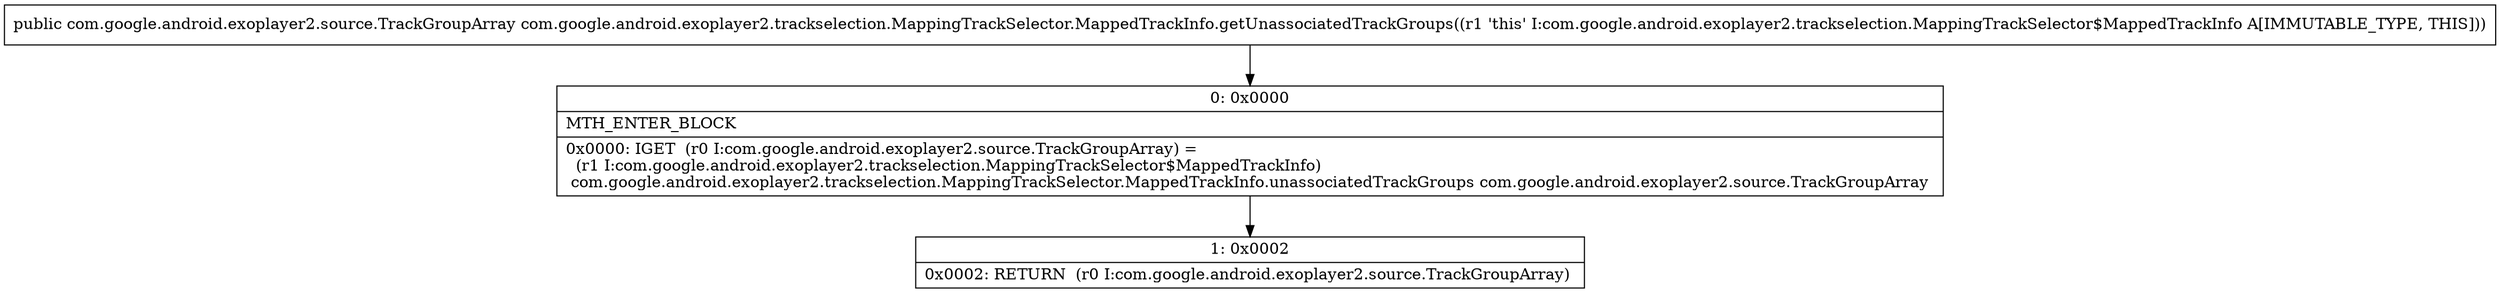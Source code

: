 digraph "CFG forcom.google.android.exoplayer2.trackselection.MappingTrackSelector.MappedTrackInfo.getUnassociatedTrackGroups()Lcom\/google\/android\/exoplayer2\/source\/TrackGroupArray;" {
Node_0 [shape=record,label="{0\:\ 0x0000|MTH_ENTER_BLOCK\l|0x0000: IGET  (r0 I:com.google.android.exoplayer2.source.TrackGroupArray) = \l  (r1 I:com.google.android.exoplayer2.trackselection.MappingTrackSelector$MappedTrackInfo)\l com.google.android.exoplayer2.trackselection.MappingTrackSelector.MappedTrackInfo.unassociatedTrackGroups com.google.android.exoplayer2.source.TrackGroupArray \l}"];
Node_1 [shape=record,label="{1\:\ 0x0002|0x0002: RETURN  (r0 I:com.google.android.exoplayer2.source.TrackGroupArray) \l}"];
MethodNode[shape=record,label="{public com.google.android.exoplayer2.source.TrackGroupArray com.google.android.exoplayer2.trackselection.MappingTrackSelector.MappedTrackInfo.getUnassociatedTrackGroups((r1 'this' I:com.google.android.exoplayer2.trackselection.MappingTrackSelector$MappedTrackInfo A[IMMUTABLE_TYPE, THIS])) }"];
MethodNode -> Node_0;
Node_0 -> Node_1;
}

